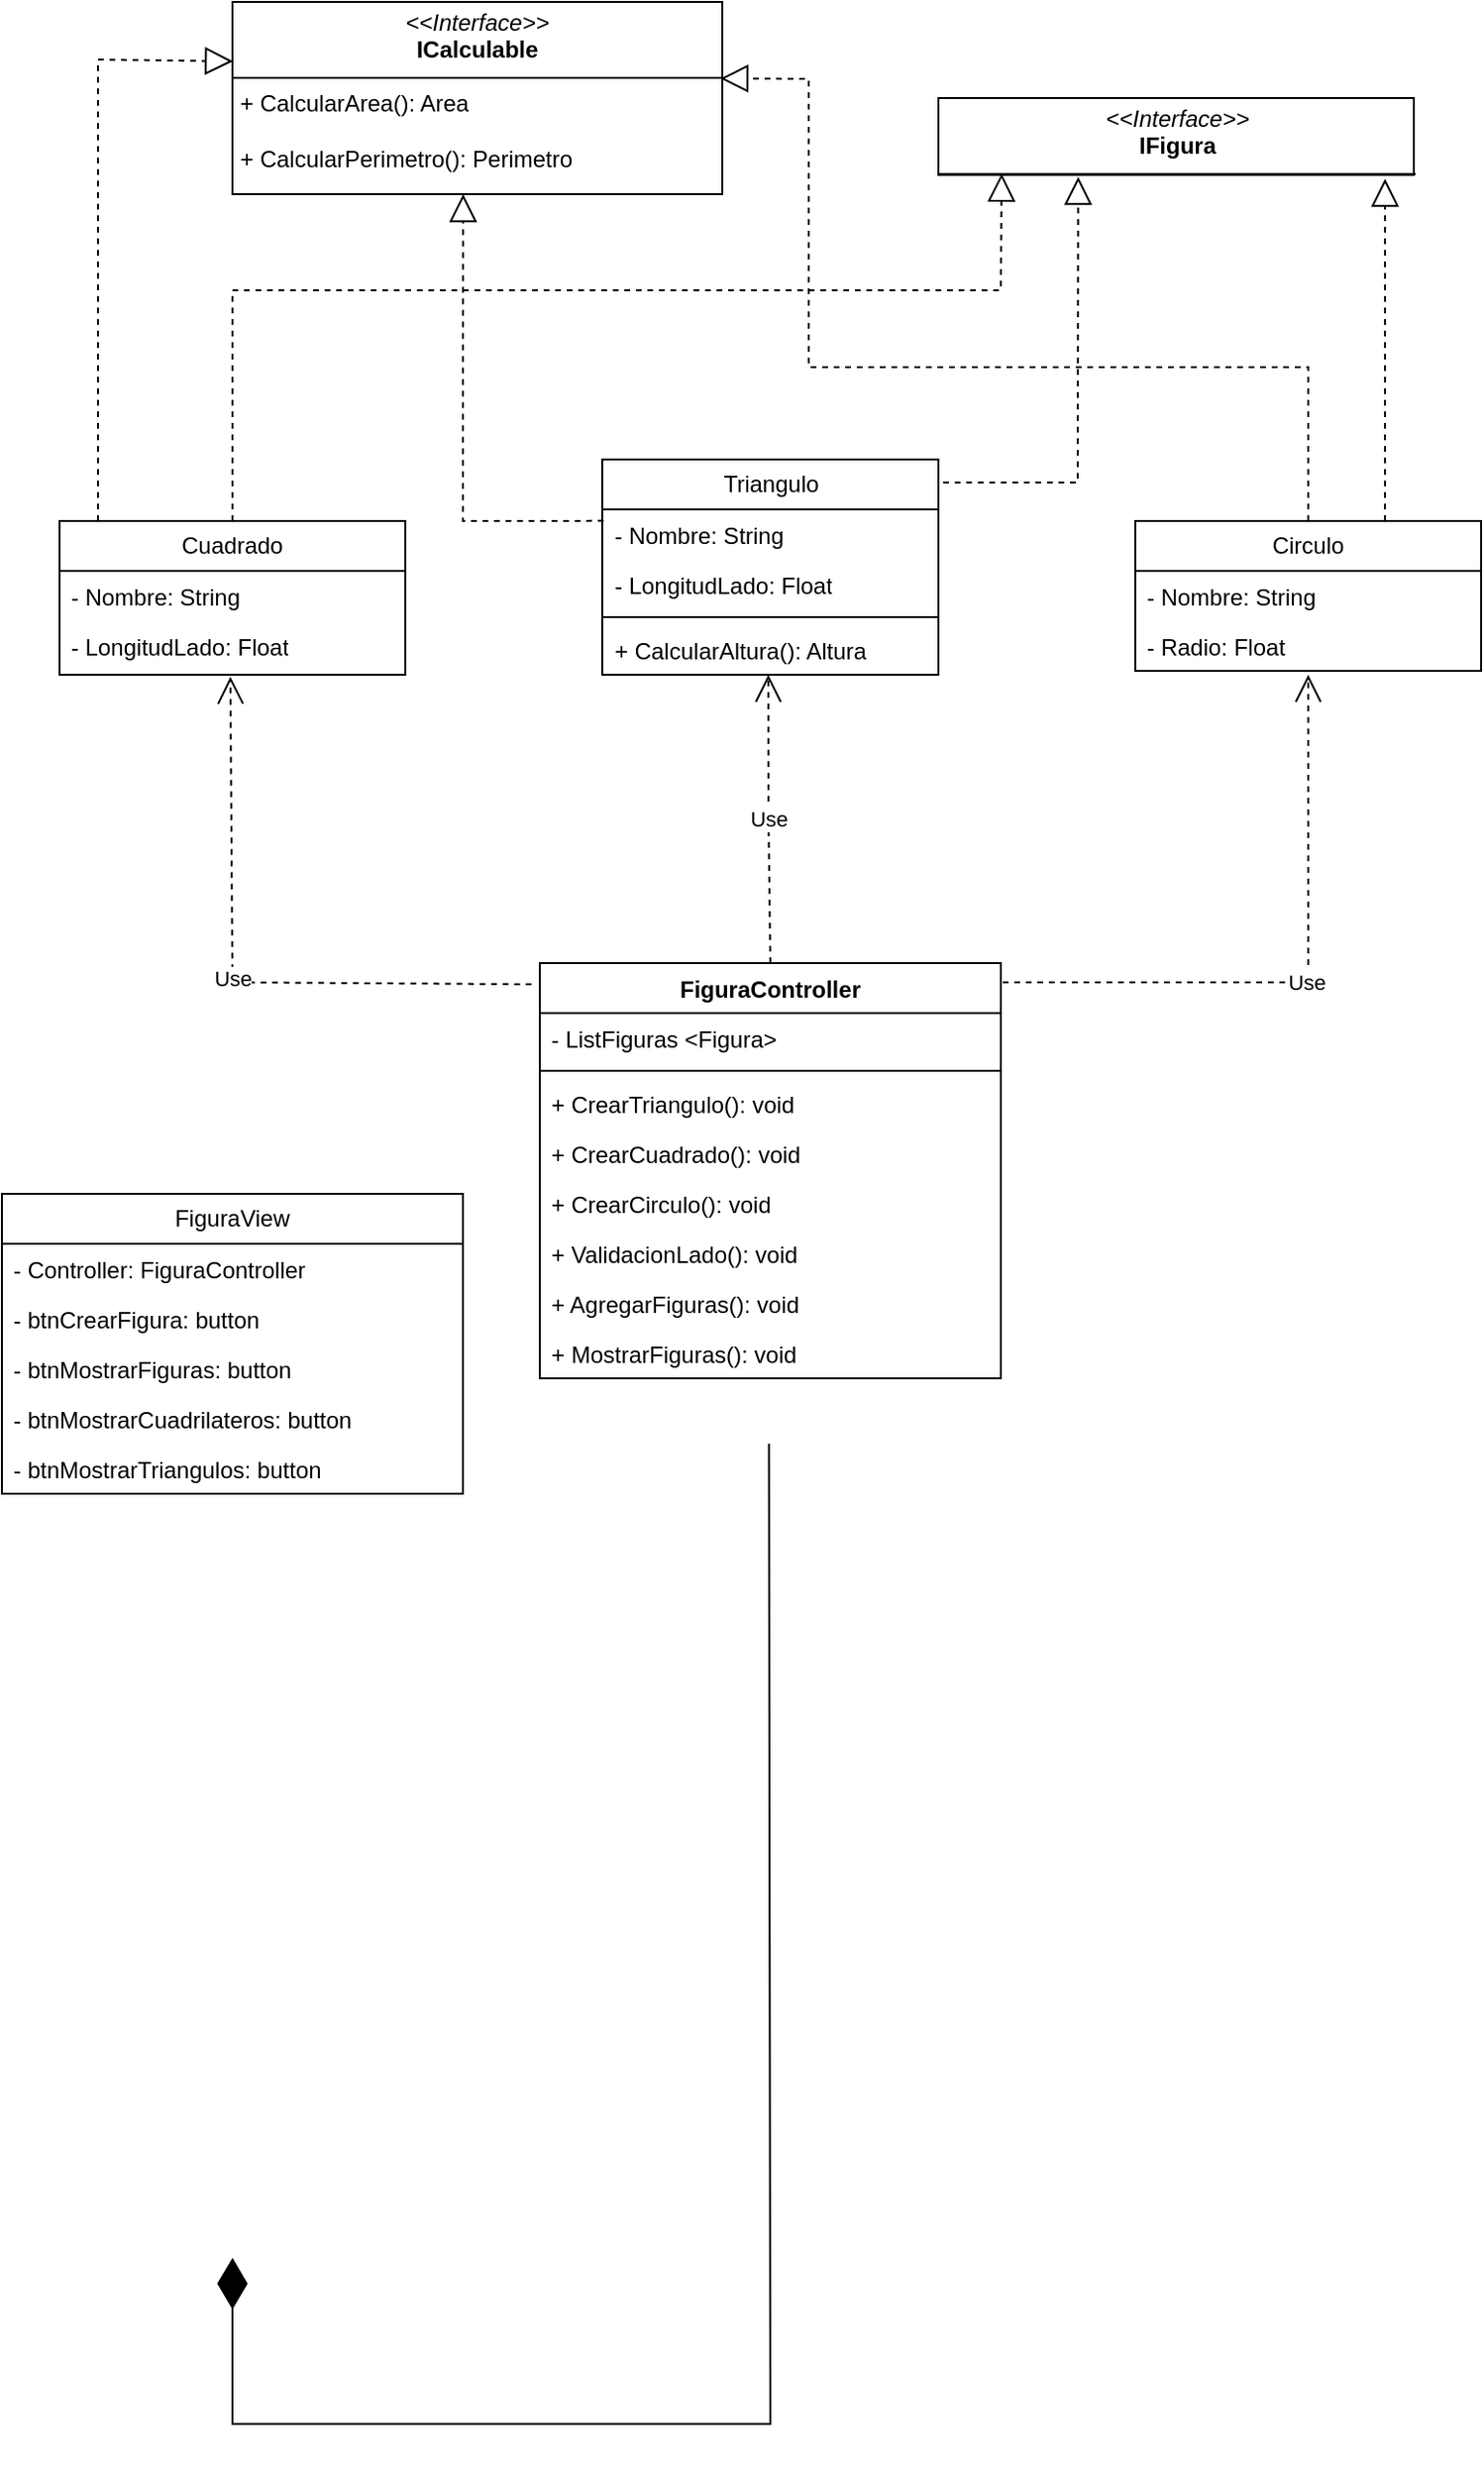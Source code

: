 <mxfile version="24.2.5" type="github">
  <diagram name="Page-1" id="c4acf3e9-155e-7222-9cf6-157b1a14988f">
    <mxGraphModel dx="724" dy="1489" grid="1" gridSize="10" guides="1" tooltips="1" connect="1" arrows="1" fold="1" page="1" pageScale="1" pageWidth="850" pageHeight="1100" background="none" math="0" shadow="0">
      <root>
        <mxCell id="0" />
        <mxCell id="1" parent="0" />
        <mxCell id="8RnnDRSXlexf_g840mKL-14" value="Cuadrado" style="swimlane;fontStyle=0;childLayout=stackLayout;horizontal=1;startSize=26;fillColor=none;horizontalStack=0;resizeParent=1;resizeParentMax=0;resizeLast=0;collapsible=1;marginBottom=0;whiteSpace=wrap;html=1;" parent="1" vertex="1">
          <mxGeometry x="30" y="200" width="180" height="80" as="geometry" />
        </mxCell>
        <mxCell id="8RnnDRSXlexf_g840mKL-15" value="- Nombre: String&lt;div&gt;&lt;br&gt;&lt;/div&gt;" style="text;strokeColor=none;fillColor=none;align=left;verticalAlign=top;spacingLeft=4;spacingRight=4;overflow=hidden;rotatable=0;points=[[0,0.5],[1,0.5]];portConstraint=eastwest;whiteSpace=wrap;html=1;" parent="8RnnDRSXlexf_g840mKL-14" vertex="1">
          <mxGeometry y="26" width="180" height="26" as="geometry" />
        </mxCell>
        <mxCell id="8RnnDRSXlexf_g840mKL-26" value="- LongitudLado: Float&lt;div&gt;&lt;br&gt;&lt;/div&gt;" style="text;strokeColor=none;fillColor=none;align=left;verticalAlign=top;spacingLeft=4;spacingRight=4;overflow=hidden;rotatable=0;points=[[0,0.5],[1,0.5]];portConstraint=eastwest;whiteSpace=wrap;html=1;" parent="8RnnDRSXlexf_g840mKL-14" vertex="1">
          <mxGeometry y="52" width="180" height="26" as="geometry" />
        </mxCell>
        <mxCell id="8RnnDRSXlexf_g840mKL-16" value="&lt;div&gt;&lt;br&gt;&lt;/div&gt;" style="text;strokeColor=none;fillColor=none;align=left;verticalAlign=top;spacingLeft=4;spacingRight=4;overflow=hidden;rotatable=0;points=[[0,0.5],[1,0.5]];portConstraint=eastwest;whiteSpace=wrap;html=1;" parent="8RnnDRSXlexf_g840mKL-14" vertex="1">
          <mxGeometry y="78" width="180" height="2" as="geometry" />
        </mxCell>
        <mxCell id="8RnnDRSXlexf_g840mKL-20" value="Triangulo" style="swimlane;fontStyle=0;childLayout=stackLayout;horizontal=1;startSize=26;fillColor=none;horizontalStack=0;resizeParent=1;resizeParentMax=0;resizeLast=0;collapsible=1;marginBottom=0;whiteSpace=wrap;html=1;" parent="1" vertex="1">
          <mxGeometry x="312.5" y="168" width="175" height="112" as="geometry" />
        </mxCell>
        <mxCell id="8RnnDRSXlexf_g840mKL-22" value="- Nombre&lt;span style=&quot;background-color: initial;&quot;&gt;: String&lt;/span&gt;&lt;div&gt;&lt;div&gt;&lt;br&gt;&lt;/div&gt;&lt;/div&gt;" style="text;strokeColor=none;fillColor=none;align=left;verticalAlign=top;spacingLeft=4;spacingRight=4;overflow=hidden;rotatable=0;points=[[0,0.5],[1,0.5]];portConstraint=eastwest;whiteSpace=wrap;html=1;" parent="8RnnDRSXlexf_g840mKL-20" vertex="1">
          <mxGeometry y="26" width="175" height="26" as="geometry" />
        </mxCell>
        <mxCell id="8RnnDRSXlexf_g840mKL-21" value="- LongitudLado: Float&lt;div&gt;&lt;br&gt;&lt;/div&gt;" style="text;strokeColor=none;fillColor=none;align=left;verticalAlign=top;spacingLeft=4;spacingRight=4;overflow=hidden;rotatable=0;points=[[0,0.5],[1,0.5]];portConstraint=eastwest;whiteSpace=wrap;html=1;" parent="8RnnDRSXlexf_g840mKL-20" vertex="1">
          <mxGeometry y="52" width="175" height="26" as="geometry" />
        </mxCell>
        <mxCell id="ssvTeVl3Sau00PiMSClQ-30" value="" style="line;strokeWidth=1;fillColor=none;align=left;verticalAlign=middle;spacingTop=-1;spacingLeft=3;spacingRight=3;rotatable=0;labelPosition=right;points=[];portConstraint=eastwest;strokeColor=inherit;" parent="8RnnDRSXlexf_g840mKL-20" vertex="1">
          <mxGeometry y="78" width="175" height="8" as="geometry" />
        </mxCell>
        <mxCell id="ssvTeVl3Sau00PiMSClQ-29" value="+ CalcularAltura(): Altura" style="text;strokeColor=none;fillColor=none;align=left;verticalAlign=top;spacingLeft=4;spacingRight=4;overflow=hidden;rotatable=0;points=[[0,0.5],[1,0.5]];portConstraint=eastwest;whiteSpace=wrap;html=1;" parent="8RnnDRSXlexf_g840mKL-20" vertex="1">
          <mxGeometry y="86" width="175" height="26" as="geometry" />
        </mxCell>
        <mxCell id="8RnnDRSXlexf_g840mKL-27" value="Circulo" style="swimlane;fontStyle=0;childLayout=stackLayout;horizontal=1;startSize=26;fillColor=none;horizontalStack=0;resizeParent=1;resizeParentMax=0;resizeLast=0;collapsible=1;marginBottom=0;whiteSpace=wrap;html=1;" parent="1" vertex="1">
          <mxGeometry x="590" y="200" width="180" height="78" as="geometry" />
        </mxCell>
        <mxCell id="8RnnDRSXlexf_g840mKL-28" value="- Nombre: String&lt;div&gt;&lt;br&gt;&lt;/div&gt;" style="text;strokeColor=none;fillColor=none;align=left;verticalAlign=top;spacingLeft=4;spacingRight=4;overflow=hidden;rotatable=0;points=[[0,0.5],[1,0.5]];portConstraint=eastwest;whiteSpace=wrap;html=1;" parent="8RnnDRSXlexf_g840mKL-27" vertex="1">
          <mxGeometry y="26" width="180" height="26" as="geometry" />
        </mxCell>
        <mxCell id="8RnnDRSXlexf_g840mKL-29" value="- Radio: Float&lt;div&gt;&lt;br&gt;&lt;/div&gt;" style="text;strokeColor=none;fillColor=none;align=left;verticalAlign=top;spacingLeft=4;spacingRight=4;overflow=hidden;rotatable=0;points=[[0,0.5],[1,0.5]];portConstraint=eastwest;whiteSpace=wrap;html=1;" parent="8RnnDRSXlexf_g840mKL-27" vertex="1">
          <mxGeometry y="52" width="180" height="26" as="geometry" />
        </mxCell>
        <mxCell id="8RnnDRSXlexf_g840mKL-35" value="&lt;p style=&quot;margin:0px;margin-top:4px;text-align:center;&quot;&gt;&lt;i&gt;&amp;lt;&amp;lt;Interface&amp;gt;&amp;gt;&lt;/i&gt;&lt;br&gt;&lt;b&gt;ICalculable&lt;/b&gt;&lt;/p&gt;&lt;hr size=&quot;1&quot; style=&quot;border-style:solid;&quot;&gt;&lt;p style=&quot;margin:0px;margin-left:4px;&quot;&gt;+ CalcularArea(): Area&lt;/p&gt;&lt;p style=&quot;margin:0px;margin-left:4px;&quot;&gt;&amp;nbsp;&lt;br&gt;+ CalcularPerimetro(): Perimetro&lt;/p&gt;" style="verticalAlign=top;align=left;overflow=fill;html=1;whiteSpace=wrap;" parent="1" vertex="1">
          <mxGeometry x="120" y="-70" width="255" height="100" as="geometry" />
        </mxCell>
        <mxCell id="8RnnDRSXlexf_g840mKL-36" value="" style="endArrow=block;dashed=1;endFill=0;endSize=12;html=1;rounded=0;entryX=0.471;entryY=1;entryDx=0;entryDy=0;exitX=0.004;exitY=0.228;exitDx=0;exitDy=0;entryPerimeter=0;exitPerimeter=0;" parent="1" edge="1" target="8RnnDRSXlexf_g840mKL-35" source="8RnnDRSXlexf_g840mKL-22">
          <mxGeometry width="160" relative="1" as="geometry">
            <mxPoint x="407.7" y="110" as="sourcePoint" />
            <mxPoint x="407" y="171.09" as="targetPoint" />
            <Array as="points">
              <mxPoint x="240" y="200" />
              <mxPoint x="240" y="120" />
            </Array>
          </mxGeometry>
        </mxCell>
        <mxCell id="8RnnDRSXlexf_g840mKL-37" value="" style="endArrow=block;dashed=1;endFill=0;endSize=12;html=1;rounded=0;entryX=0.001;entryY=0.309;entryDx=0;entryDy=0;entryPerimeter=0;" parent="1" target="8RnnDRSXlexf_g840mKL-35" edge="1">
          <mxGeometry width="160" relative="1" as="geometry">
            <mxPoint x="50" y="200" as="sourcePoint" />
            <mxPoint x="51.53" y="-30.4" as="targetPoint" />
            <Array as="points">
              <mxPoint x="50" y="-40" />
            </Array>
          </mxGeometry>
        </mxCell>
        <mxCell id="8RnnDRSXlexf_g840mKL-38" value="" style="endArrow=block;dashed=1;endFill=0;endSize=12;html=1;rounded=0;entryX=0.996;entryY=0.398;entryDx=0;entryDy=0;entryPerimeter=0;" parent="1" target="8RnnDRSXlexf_g840mKL-35" edge="1">
          <mxGeometry width="160" relative="1" as="geometry">
            <mxPoint x="680" y="200" as="sourcePoint" />
            <mxPoint x="580" y="470" as="targetPoint" />
            <Array as="points">
              <mxPoint x="680" y="120" />
              <mxPoint x="420" y="120" />
              <mxPoint x="420" y="-30" />
            </Array>
          </mxGeometry>
        </mxCell>
        <mxCell id="i74BRaKT675qqBD5_0Uw-1" value="FiguraController&lt;div&gt;&lt;br&gt;&lt;/div&gt;" style="swimlane;fontStyle=1;align=center;verticalAlign=top;childLayout=stackLayout;horizontal=1;startSize=26;horizontalStack=0;resizeParent=1;resizeParentMax=0;resizeLast=0;collapsible=1;marginBottom=0;whiteSpace=wrap;html=1;" parent="1" vertex="1">
          <mxGeometry x="280" y="430" width="240" height="216" as="geometry" />
        </mxCell>
        <mxCell id="i74BRaKT675qqBD5_0Uw-2" value="- ListFiguras &amp;lt;Figura&amp;gt;" style="text;strokeColor=none;fillColor=none;align=left;verticalAlign=top;spacingLeft=4;spacingRight=4;overflow=hidden;rotatable=0;points=[[0,0.5],[1,0.5]];portConstraint=eastwest;whiteSpace=wrap;html=1;" parent="i74BRaKT675qqBD5_0Uw-1" vertex="1">
          <mxGeometry y="26" width="240" height="26" as="geometry" />
        </mxCell>
        <mxCell id="i74BRaKT675qqBD5_0Uw-3" value="" style="line;strokeWidth=1;fillColor=none;align=left;verticalAlign=middle;spacingTop=-1;spacingLeft=3;spacingRight=3;rotatable=0;labelPosition=right;points=[];portConstraint=eastwest;strokeColor=inherit;" parent="i74BRaKT675qqBD5_0Uw-1" vertex="1">
          <mxGeometry y="52" width="240" height="8" as="geometry" />
        </mxCell>
        <mxCell id="i74BRaKT675qqBD5_0Uw-10" value="+ CrearTriangulo(): void" style="text;strokeColor=none;fillColor=none;align=left;verticalAlign=top;spacingLeft=4;spacingRight=4;overflow=hidden;rotatable=0;points=[[0,0.5],[1,0.5]];portConstraint=eastwest;whiteSpace=wrap;html=1;" parent="i74BRaKT675qqBD5_0Uw-1" vertex="1">
          <mxGeometry y="60" width="240" height="26" as="geometry" />
        </mxCell>
        <mxCell id="5XIftzPuQFaZXQM64FQ--2" value="+ CrearCuadrado(): void&lt;div&gt;&lt;br&gt;&lt;/div&gt;" style="text;strokeColor=none;fillColor=none;align=left;verticalAlign=top;spacingLeft=4;spacingRight=4;overflow=hidden;rotatable=0;points=[[0,0.5],[1,0.5]];portConstraint=eastwest;whiteSpace=wrap;html=1;" vertex="1" parent="i74BRaKT675qqBD5_0Uw-1">
          <mxGeometry y="86" width="240" height="26" as="geometry" />
        </mxCell>
        <mxCell id="5XIftzPuQFaZXQM64FQ--3" value="+ CrearCirculo(): void&lt;div&gt;&lt;br&gt;&lt;/div&gt;" style="text;strokeColor=none;fillColor=none;align=left;verticalAlign=top;spacingLeft=4;spacingRight=4;overflow=hidden;rotatable=0;points=[[0,0.5],[1,0.5]];portConstraint=eastwest;whiteSpace=wrap;html=1;" vertex="1" parent="i74BRaKT675qqBD5_0Uw-1">
          <mxGeometry y="112" width="240" height="26" as="geometry" />
        </mxCell>
        <mxCell id="5XIftzPuQFaZXQM64FQ--4" value="+ ValidacionLado(): void&lt;div&gt;&lt;br&gt;&lt;/div&gt;" style="text;strokeColor=none;fillColor=none;align=left;verticalAlign=top;spacingLeft=4;spacingRight=4;overflow=hidden;rotatable=0;points=[[0,0.5],[1,0.5]];portConstraint=eastwest;whiteSpace=wrap;html=1;" vertex="1" parent="i74BRaKT675qqBD5_0Uw-1">
          <mxGeometry y="138" width="240" height="26" as="geometry" />
        </mxCell>
        <mxCell id="5XIftzPuQFaZXQM64FQ--5" value="+ AgregarFiguras(): void&lt;div&gt;&lt;br&gt;&lt;/div&gt;" style="text;strokeColor=none;fillColor=none;align=left;verticalAlign=top;spacingLeft=4;spacingRight=4;overflow=hidden;rotatable=0;points=[[0,0.5],[1,0.5]];portConstraint=eastwest;whiteSpace=wrap;html=1;" vertex="1" parent="i74BRaKT675qqBD5_0Uw-1">
          <mxGeometry y="164" width="240" height="26" as="geometry" />
        </mxCell>
        <mxCell id="5XIftzPuQFaZXQM64FQ--6" value="+ MostrarFiguras(): void&lt;div&gt;&lt;br&gt;&lt;/div&gt;" style="text;strokeColor=none;fillColor=none;align=left;verticalAlign=top;spacingLeft=4;spacingRight=4;overflow=hidden;rotatable=0;points=[[0,0.5],[1,0.5]];portConstraint=eastwest;whiteSpace=wrap;html=1;" vertex="1" parent="i74BRaKT675qqBD5_0Uw-1">
          <mxGeometry y="190" width="240" height="26" as="geometry" />
        </mxCell>
        <mxCell id="i74BRaKT675qqBD5_0Uw-19" value="Use" style="endArrow=open;endSize=12;dashed=1;html=1;rounded=0;entryX=0.494;entryY=1.5;entryDx=0;entryDy=0;entryPerimeter=0;exitX=-0.018;exitY=0.051;exitDx=0;exitDy=0;exitPerimeter=0;" parent="1" source="i74BRaKT675qqBD5_0Uw-1" target="8RnnDRSXlexf_g840mKL-16" edge="1">
          <mxGeometry width="160" relative="1" as="geometry">
            <mxPoint x="279" y="447" as="sourcePoint" />
            <mxPoint x="220" y="430" as="targetPoint" />
            <Array as="points">
              <mxPoint x="120" y="440" />
            </Array>
          </mxGeometry>
        </mxCell>
        <mxCell id="i74BRaKT675qqBD5_0Uw-20" value="Use" style="endArrow=open;endSize=12;dashed=1;html=1;rounded=0;" parent="1" edge="1">
          <mxGeometry x="-0.009" width="160" relative="1" as="geometry">
            <mxPoint x="521" y="440" as="sourcePoint" />
            <mxPoint x="680" y="280" as="targetPoint" />
            <Array as="points">
              <mxPoint x="680" y="440" />
            </Array>
            <mxPoint as="offset" />
          </mxGeometry>
        </mxCell>
        <mxCell id="i74BRaKT675qqBD5_0Uw-21" value="Use" style="endArrow=open;endSize=12;dashed=1;html=1;rounded=0;entryX=0.494;entryY=1;entryDx=0;entryDy=0;entryPerimeter=0;exitX=0.5;exitY=0;exitDx=0;exitDy=0;" parent="1" target="ssvTeVl3Sau00PiMSClQ-29" edge="1" source="i74BRaKT675qqBD5_0Uw-1">
          <mxGeometry width="160" relative="1" as="geometry">
            <mxPoint x="520" y="480" as="sourcePoint" />
            <mxPoint x="680" y="480" as="targetPoint" />
            <Array as="points">
              <mxPoint x="399" y="350" />
            </Array>
          </mxGeometry>
        </mxCell>
        <mxCell id="ssvTeVl3Sau00PiMSClQ-1" value="FiguraView" style="swimlane;fontStyle=0;childLayout=stackLayout;horizontal=1;startSize=26;fillColor=none;horizontalStack=0;resizeParent=1;resizeParentMax=0;resizeLast=0;collapsible=1;marginBottom=0;whiteSpace=wrap;html=1;" parent="1" vertex="1">
          <mxGeometry y="550" width="240" height="156" as="geometry" />
        </mxCell>
        <mxCell id="ssvTeVl3Sau00PiMSClQ-2" value="- Controller: FiguraController" style="text;strokeColor=none;fillColor=none;align=left;verticalAlign=top;spacingLeft=4;spacingRight=4;overflow=hidden;rotatable=0;points=[[0,0.5],[1,0.5]];portConstraint=eastwest;whiteSpace=wrap;html=1;" parent="ssvTeVl3Sau00PiMSClQ-1" vertex="1">
          <mxGeometry y="26" width="240" height="26" as="geometry" />
        </mxCell>
        <mxCell id="ssvTeVl3Sau00PiMSClQ-3" value="- btnCrearFigura: button" style="text;strokeColor=none;fillColor=none;align=left;verticalAlign=top;spacingLeft=4;spacingRight=4;overflow=hidden;rotatable=0;points=[[0,0.5],[1,0.5]];portConstraint=eastwest;whiteSpace=wrap;html=1;" parent="ssvTeVl3Sau00PiMSClQ-1" vertex="1">
          <mxGeometry y="52" width="240" height="26" as="geometry" />
        </mxCell>
        <mxCell id="ssvTeVl3Sau00PiMSClQ-16" value="- btnMostrarFiguras: button" style="text;strokeColor=none;fillColor=none;align=left;verticalAlign=top;spacingLeft=4;spacingRight=4;overflow=hidden;rotatable=0;points=[[0,0.5],[1,0.5]];portConstraint=eastwest;whiteSpace=wrap;html=1;" parent="ssvTeVl3Sau00PiMSClQ-1" vertex="1">
          <mxGeometry y="78" width="240" height="26" as="geometry" />
        </mxCell>
        <mxCell id="ssvTeVl3Sau00PiMSClQ-17" value="- btnMostrarCuadrilateros: button" style="text;strokeColor=none;fillColor=none;align=left;verticalAlign=top;spacingLeft=4;spacingRight=4;overflow=hidden;rotatable=0;points=[[0,0.5],[1,0.5]];portConstraint=eastwest;whiteSpace=wrap;html=1;" parent="ssvTeVl3Sau00PiMSClQ-1" vertex="1">
          <mxGeometry y="104" width="240" height="26" as="geometry" />
        </mxCell>
        <mxCell id="ssvTeVl3Sau00PiMSClQ-18" value="- btnMostrarTriangulos: button" style="text;strokeColor=none;fillColor=none;align=left;verticalAlign=top;spacingLeft=4;spacingRight=4;overflow=hidden;rotatable=0;points=[[0,0.5],[1,0.5]];portConstraint=eastwest;whiteSpace=wrap;html=1;" parent="ssvTeVl3Sau00PiMSClQ-1" vertex="1">
          <mxGeometry y="130" width="240" height="26" as="geometry" />
        </mxCell>
        <mxCell id="ssvTeVl3Sau00PiMSClQ-15" value="" style="endArrow=diamondThin;endFill=1;endSize=24;html=1;rounded=0;entryX=0.5;entryY=0.983;entryDx=0;entryDy=0;entryPerimeter=0;exitX=0.497;exitY=1.021;exitDx=0;exitDy=0;exitPerimeter=0;" parent="1" edge="1">
          <mxGeometry width="160" relative="1" as="geometry">
            <mxPoint x="399.28" y="679.996" as="sourcePoint" />
            <mxPoint x="120" y="1103.448" as="targetPoint" />
            <Array as="points">
              <mxPoint x="400" y="1189.89" />
              <mxPoint x="120" y="1189.89" />
            </Array>
          </mxGeometry>
        </mxCell>
        <mxCell id="5XIftzPuQFaZXQM64FQ--8" value="&lt;p style=&quot;margin:0px;margin-top:4px;text-align:center;&quot;&gt;&lt;i&gt;&amp;lt;&amp;lt;Interface&amp;gt;&amp;gt;&lt;/i&gt;&lt;br&gt;&lt;b&gt;IFigura&lt;/b&gt;&lt;/p&gt;&lt;hr size=&quot;1&quot; style=&quot;border-style:solid;&quot;&gt;&lt;p style=&quot;margin:0px;margin-left:4px;&quot;&gt;&lt;br&gt;&lt;/p&gt;" style="verticalAlign=top;align=left;overflow=fill;html=1;whiteSpace=wrap;" vertex="1" parent="1">
          <mxGeometry x="487.5" y="-20" width="247.5" height="40" as="geometry" />
        </mxCell>
        <mxCell id="5XIftzPuQFaZXQM64FQ--9" value="" style="endArrow=block;dashed=1;endFill=0;endSize=12;html=1;rounded=0;exitX=0.5;exitY=0;exitDx=0;exitDy=0;entryX=0.133;entryY=0.983;entryDx=0;entryDy=0;entryPerimeter=0;" edge="1" parent="1" source="8RnnDRSXlexf_g840mKL-14" target="5XIftzPuQFaZXQM64FQ--8">
          <mxGeometry width="160" relative="1" as="geometry">
            <mxPoint x="120" y="120" as="sourcePoint" />
            <mxPoint x="520" y="80" as="targetPoint" />
            <Array as="points">
              <mxPoint x="120" y="80" />
              <mxPoint x="520" y="80" />
            </Array>
          </mxGeometry>
        </mxCell>
        <mxCell id="5XIftzPuQFaZXQM64FQ--10" value="" style="endArrow=block;dashed=1;endFill=0;endSize=12;html=1;rounded=0;entryX=0.294;entryY=1.026;entryDx=0;entryDy=0;entryPerimeter=0;" edge="1" parent="1" target="5XIftzPuQFaZXQM64FQ--8">
          <mxGeometry width="160" relative="1" as="geometry">
            <mxPoint x="490" y="180" as="sourcePoint" />
            <mxPoint x="564" y="20" as="targetPoint" />
            <Array as="points">
              <mxPoint x="560" y="180" />
            </Array>
          </mxGeometry>
        </mxCell>
        <mxCell id="5XIftzPuQFaZXQM64FQ--11" value="" style="endArrow=block;dashed=1;endFill=0;endSize=12;html=1;rounded=0;exitX=0.722;exitY=0;exitDx=0;exitDy=0;exitPerimeter=0;" edge="1" parent="1" source="8RnnDRSXlexf_g840mKL-27">
          <mxGeometry width="160" relative="1" as="geometry">
            <mxPoint x="710" y="200" as="sourcePoint" />
            <mxPoint x="720" y="22" as="targetPoint" />
          </mxGeometry>
        </mxCell>
      </root>
    </mxGraphModel>
  </diagram>
</mxfile>
